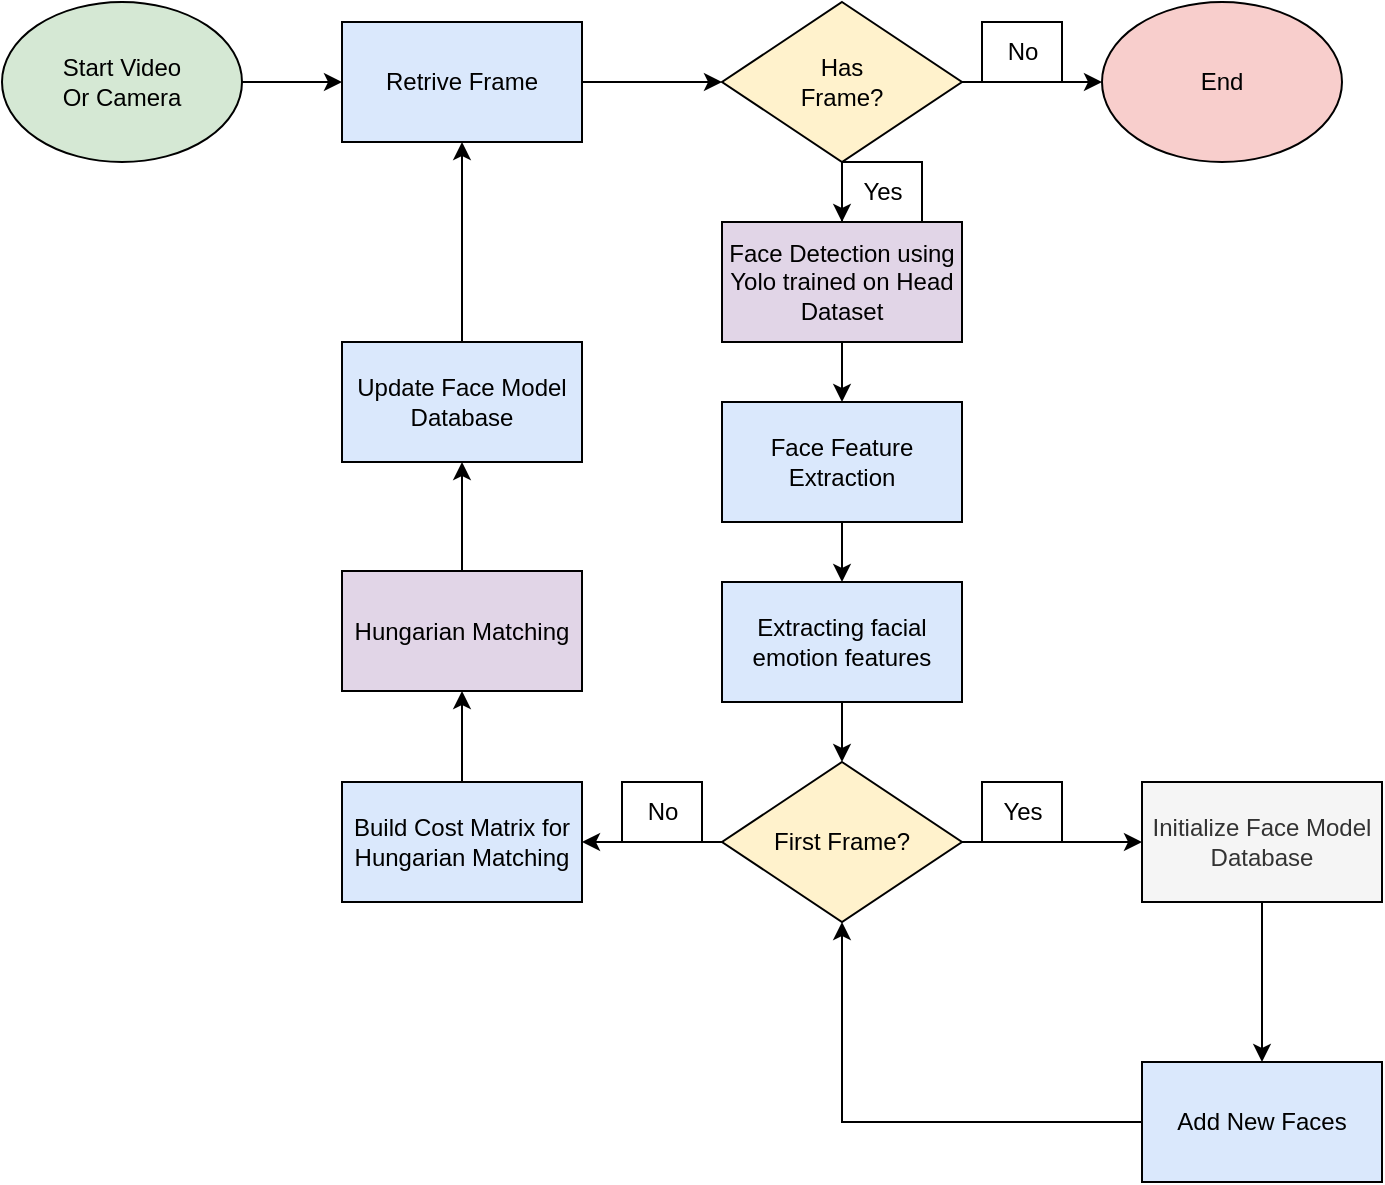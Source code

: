 <mxfile version="27.0.3" pages="4">
  <diagram name="Tracking method" id="fMOE4yF5TCbxFFfARxoB">
    <mxGraphModel dx="1509" dy="620" grid="1" gridSize="10" guides="1" tooltips="1" connect="1" arrows="1" fold="1" page="1" pageScale="1" pageWidth="827" pageHeight="1169" math="0" shadow="0">
      <root>
        <mxCell id="0" />
        <mxCell id="1" parent="0" />
        <mxCell id="2vRAZIA-9oJ0udHEbLze-5" style="edgeStyle=orthogonalEdgeStyle;rounded=0;orthogonalLoop=1;jettySize=auto;html=1;exitX=1;exitY=0.5;exitDx=0;exitDy=0;entryX=0;entryY=0.5;entryDx=0;entryDy=0;strokeColor=#000000;" parent="1" source="2vRAZIA-9oJ0udHEbLze-3" target="2vRAZIA-9oJ0udHEbLze-4" edge="1">
          <mxGeometry relative="1" as="geometry" />
        </mxCell>
        <mxCell id="2vRAZIA-9oJ0udHEbLze-3" value="Start Video&lt;div&gt;Or Camera&lt;/div&gt;" style="ellipse;whiteSpace=wrap;html=1;fillColor=#d5e8d4;strokeColor=#000000;" parent="1" vertex="1">
          <mxGeometry x="60" y="240" width="120" height="80" as="geometry" />
        </mxCell>
        <mxCell id="2vRAZIA-9oJ0udHEbLze-8" style="edgeStyle=orthogonalEdgeStyle;rounded=0;orthogonalLoop=1;jettySize=auto;html=1;exitX=1;exitY=0.5;exitDx=0;exitDy=0;entryX=0;entryY=0.5;entryDx=0;entryDy=0;strokeColor=#000000;" parent="1" source="2vRAZIA-9oJ0udHEbLze-4" target="2vRAZIA-9oJ0udHEbLze-6" edge="1">
          <mxGeometry relative="1" as="geometry" />
        </mxCell>
        <mxCell id="2vRAZIA-9oJ0udHEbLze-4" value="Retrive Frame" style="rounded=0;whiteSpace=wrap;html=1;fillColor=#dae8fc;strokeColor=#000000;" parent="1" vertex="1">
          <mxGeometry x="230" y="250" width="120" height="60" as="geometry" />
        </mxCell>
        <mxCell id="2vRAZIA-9oJ0udHEbLze-9" style="edgeStyle=orthogonalEdgeStyle;rounded=0;orthogonalLoop=1;jettySize=auto;html=1;exitX=1;exitY=0.5;exitDx=0;exitDy=0;entryX=0;entryY=0.5;entryDx=0;entryDy=0;strokeColor=#000000;" parent="1" source="2vRAZIA-9oJ0udHEbLze-6" target="2vRAZIA-9oJ0udHEbLze-7" edge="1">
          <mxGeometry relative="1" as="geometry" />
        </mxCell>
        <mxCell id="2vRAZIA-9oJ0udHEbLze-12" style="edgeStyle=orthogonalEdgeStyle;rounded=0;orthogonalLoop=1;jettySize=auto;html=1;exitX=0.5;exitY=1;exitDx=0;exitDy=0;entryX=0.5;entryY=0;entryDx=0;entryDy=0;strokeColor=#000000;" parent="1" source="2vRAZIA-9oJ0udHEbLze-6" target="2vRAZIA-9oJ0udHEbLze-11" edge="1">
          <mxGeometry relative="1" as="geometry" />
        </mxCell>
        <mxCell id="2vRAZIA-9oJ0udHEbLze-6" value="Has&lt;div&gt;Frame?&lt;/div&gt;" style="rhombus;whiteSpace=wrap;html=1;fillColor=#fff2cc;strokeColor=#000000;" parent="1" vertex="1">
          <mxGeometry x="420" y="240" width="120" height="80" as="geometry" />
        </mxCell>
        <mxCell id="2vRAZIA-9oJ0udHEbLze-7" value="End" style="ellipse;whiteSpace=wrap;html=1;fillColor=#f8cecc;strokeColor=#000000;" parent="1" vertex="1">
          <mxGeometry x="610" y="240" width="120" height="80" as="geometry" />
        </mxCell>
        <mxCell id="2vRAZIA-9oJ0udHEbLze-10" value="No" style="text;html=1;align=center;verticalAlign=middle;resizable=0;points=[];autosize=1;strokeColor=#000000;fillColor=none;" parent="1" vertex="1">
          <mxGeometry x="550" y="250" width="40" height="30" as="geometry" />
        </mxCell>
        <mxCell id="2vRAZIA-9oJ0udHEbLze-19" style="edgeStyle=orthogonalEdgeStyle;rounded=0;orthogonalLoop=1;jettySize=auto;html=1;exitX=0.5;exitY=1;exitDx=0;exitDy=0;entryX=0.5;entryY=0;entryDx=0;entryDy=0;strokeColor=#000000;" parent="1" source="2vRAZIA-9oJ0udHEbLze-11" target="2vRAZIA-9oJ0udHEbLze-16" edge="1">
          <mxGeometry relative="1" as="geometry" />
        </mxCell>
        <mxCell id="2vRAZIA-9oJ0udHEbLze-11" value="&lt;div&gt;Face Detection using&lt;/div&gt;&lt;div&gt;Yolo trained on Head&lt;/div&gt;&lt;div&gt;Dataset&lt;/div&gt;" style="rounded=0;whiteSpace=wrap;html=1;fillColor=#e1d5e7;strokeColor=#000000;" parent="1" vertex="1">
          <mxGeometry x="420" y="350" width="120" height="60" as="geometry" />
        </mxCell>
        <mxCell id="2vRAZIA-9oJ0udHEbLze-13" value="Yes" style="text;html=1;align=center;verticalAlign=middle;resizable=0;points=[];autosize=1;strokeColor=#000000;fillColor=none;" parent="1" vertex="1">
          <mxGeometry x="480" y="320" width="40" height="30" as="geometry" />
        </mxCell>
        <mxCell id="2vRAZIA-9oJ0udHEbLze-21" style="edgeStyle=orthogonalEdgeStyle;rounded=0;orthogonalLoop=1;jettySize=auto;html=1;exitX=0.5;exitY=1;exitDx=0;exitDy=0;entryX=0.5;entryY=0;entryDx=0;entryDy=0;strokeColor=#000000;" parent="1" source="2vRAZIA-9oJ0udHEbLze-14" target="2vRAZIA-9oJ0udHEbLze-15" edge="1">
          <mxGeometry relative="1" as="geometry" />
        </mxCell>
        <mxCell id="2vRAZIA-9oJ0udHEbLze-14" value="Extracting facial emotion features" style="rounded=0;whiteSpace=wrap;html=1;fillColor=#dae8fc;strokeColor=#000000;" parent="1" vertex="1">
          <mxGeometry x="420" y="530" width="120" height="60" as="geometry" />
        </mxCell>
        <mxCell id="2vRAZIA-9oJ0udHEbLze-22" style="edgeStyle=orthogonalEdgeStyle;rounded=0;orthogonalLoop=1;jettySize=auto;html=1;exitX=1;exitY=0.5;exitDx=0;exitDy=0;entryX=0;entryY=0.5;entryDx=0;entryDy=0;strokeColor=#000000;" parent="1" source="2vRAZIA-9oJ0udHEbLze-15" target="2vRAZIA-9oJ0udHEbLze-17" edge="1">
          <mxGeometry relative="1" as="geometry" />
        </mxCell>
        <mxCell id="2vRAZIA-9oJ0udHEbLze-30" style="edgeStyle=orthogonalEdgeStyle;rounded=0;orthogonalLoop=1;jettySize=auto;html=1;exitX=0;exitY=0.5;exitDx=0;exitDy=0;entryX=1;entryY=0.5;entryDx=0;entryDy=0;strokeColor=#000000;" parent="1" source="2vRAZIA-9oJ0udHEbLze-15" target="2vRAZIA-9oJ0udHEbLze-25" edge="1">
          <mxGeometry relative="1" as="geometry" />
        </mxCell>
        <mxCell id="2vRAZIA-9oJ0udHEbLze-15" value="First Frame?" style="rhombus;whiteSpace=wrap;html=1;fillColor=#fff2cc;strokeColor=#000000;" parent="1" vertex="1">
          <mxGeometry x="420" y="620" width="120" height="80" as="geometry" />
        </mxCell>
        <mxCell id="2vRAZIA-9oJ0udHEbLze-20" style="edgeStyle=orthogonalEdgeStyle;rounded=0;orthogonalLoop=1;jettySize=auto;html=1;exitX=0.5;exitY=1;exitDx=0;exitDy=0;entryX=0.5;entryY=0;entryDx=0;entryDy=0;strokeColor=#000000;" parent="1" source="2vRAZIA-9oJ0udHEbLze-16" target="2vRAZIA-9oJ0udHEbLze-14" edge="1">
          <mxGeometry relative="1" as="geometry" />
        </mxCell>
        <mxCell id="2vRAZIA-9oJ0udHEbLze-16" value="&lt;div&gt;Face Feature&lt;/div&gt;&lt;div&gt;Extraction&lt;/div&gt;" style="rounded=0;whiteSpace=wrap;html=1;fillColor=#dae8fc;strokeColor=#000000;" parent="1" vertex="1">
          <mxGeometry x="420" y="440" width="120" height="60" as="geometry" />
        </mxCell>
        <mxCell id="2vRAZIA-9oJ0udHEbLze-24" style="edgeStyle=orthogonalEdgeStyle;rounded=0;orthogonalLoop=1;jettySize=auto;html=1;exitX=0.5;exitY=1;exitDx=0;exitDy=0;entryX=0.5;entryY=0;entryDx=0;entryDy=0;strokeColor=#000000;" parent="1" source="2vRAZIA-9oJ0udHEbLze-17" target="2vRAZIA-9oJ0udHEbLze-18" edge="1">
          <mxGeometry relative="1" as="geometry" />
        </mxCell>
        <mxCell id="2vRAZIA-9oJ0udHEbLze-17" value="&lt;div&gt;Initialize Face Model&lt;/div&gt;&lt;div&gt;Database&lt;/div&gt;" style="rounded=0;whiteSpace=wrap;html=1;fillColor=#f5f5f5;fontColor=#333333;strokeColor=#000000;" parent="1" vertex="1">
          <mxGeometry x="630" y="630" width="120" height="60" as="geometry" />
        </mxCell>
        <mxCell id="2vRAZIA-9oJ0udHEbLze-23" style="edgeStyle=orthogonalEdgeStyle;rounded=0;orthogonalLoop=1;jettySize=auto;html=1;exitX=0;exitY=0.5;exitDx=0;exitDy=0;entryX=0.5;entryY=1;entryDx=0;entryDy=0;strokeColor=#000000;" parent="1" source="2vRAZIA-9oJ0udHEbLze-18" target="2vRAZIA-9oJ0udHEbLze-15" edge="1">
          <mxGeometry relative="1" as="geometry" />
        </mxCell>
        <mxCell id="2vRAZIA-9oJ0udHEbLze-18" value="&lt;div&gt;Add New Faces&lt;/div&gt;" style="rounded=0;whiteSpace=wrap;html=1;fillColor=#dae8fc;strokeColor=#000000;" parent="1" vertex="1">
          <mxGeometry x="630" y="770" width="120" height="60" as="geometry" />
        </mxCell>
        <mxCell id="2vRAZIA-9oJ0udHEbLze-28" style="edgeStyle=orthogonalEdgeStyle;rounded=0;orthogonalLoop=1;jettySize=auto;html=1;exitX=0.5;exitY=0;exitDx=0;exitDy=0;entryX=0.5;entryY=1;entryDx=0;entryDy=0;strokeColor=#000000;" parent="1" source="2vRAZIA-9oJ0udHEbLze-25" target="2vRAZIA-9oJ0udHEbLze-26" edge="1">
          <mxGeometry relative="1" as="geometry" />
        </mxCell>
        <mxCell id="2vRAZIA-9oJ0udHEbLze-25" value="&lt;div&gt;Build Cost Matrix for&lt;/div&gt;&lt;div&gt;Hungarian Matching&lt;/div&gt;" style="rounded=0;whiteSpace=wrap;html=1;fillColor=#dae8fc;strokeColor=#000000;" parent="1" vertex="1">
          <mxGeometry x="230" y="630" width="120" height="60" as="geometry" />
        </mxCell>
        <mxCell id="2vRAZIA-9oJ0udHEbLze-29" style="edgeStyle=orthogonalEdgeStyle;rounded=0;orthogonalLoop=1;jettySize=auto;html=1;exitX=0.5;exitY=0;exitDx=0;exitDy=0;entryX=0.5;entryY=1;entryDx=0;entryDy=0;strokeColor=#000000;" parent="1" source="2vRAZIA-9oJ0udHEbLze-26" target="2vRAZIA-9oJ0udHEbLze-27" edge="1">
          <mxGeometry relative="1" as="geometry" />
        </mxCell>
        <mxCell id="2vRAZIA-9oJ0udHEbLze-26" value="Hungarian Matching" style="rounded=0;whiteSpace=wrap;html=1;fillColor=#e1d5e7;strokeColor=#000000;" parent="1" vertex="1">
          <mxGeometry x="230" y="524.5" width="120" height="60" as="geometry" />
        </mxCell>
        <mxCell id="2vRAZIA-9oJ0udHEbLze-31" style="edgeStyle=orthogonalEdgeStyle;rounded=0;orthogonalLoop=1;jettySize=auto;html=1;exitX=0.5;exitY=0;exitDx=0;exitDy=0;entryX=0.5;entryY=1;entryDx=0;entryDy=0;strokeColor=#000000;" parent="1" source="2vRAZIA-9oJ0udHEbLze-27" target="2vRAZIA-9oJ0udHEbLze-4" edge="1">
          <mxGeometry relative="1" as="geometry" />
        </mxCell>
        <mxCell id="2vRAZIA-9oJ0udHEbLze-27" value="&lt;div&gt;Update Face Model&lt;/div&gt;&lt;div&gt;Database&lt;/div&gt;" style="rounded=0;whiteSpace=wrap;html=1;fillColor=#dae8fc;strokeColor=#000000;" parent="1" vertex="1">
          <mxGeometry x="230" y="410" width="120" height="60" as="geometry" />
        </mxCell>
        <mxCell id="2vRAZIA-9oJ0udHEbLze-32" value="Yes" style="text;html=1;align=center;verticalAlign=middle;resizable=0;points=[];autosize=1;strokeColor=#000000;fillColor=none;" parent="1" vertex="1">
          <mxGeometry x="550" y="630" width="40" height="30" as="geometry" />
        </mxCell>
        <mxCell id="2vRAZIA-9oJ0udHEbLze-33" value="No" style="text;html=1;align=center;verticalAlign=middle;resizable=0;points=[];autosize=1;strokeColor=#000000;fillColor=none;" parent="1" vertex="1">
          <mxGeometry x="370" y="630" width="40" height="30" as="geometry" />
        </mxCell>
      </root>
    </mxGraphModel>
  </diagram>
  <diagram id="rquVxlg-0dGaeEjjlSDD" name="Trang-2">
    <mxGraphModel dx="1434" dy="772" grid="1" gridSize="10" guides="1" tooltips="1" connect="1" arrows="1" fold="1" page="1" pageScale="1" pageWidth="827" pageHeight="1169" math="0" shadow="0">
      <root>
        <mxCell id="0" />
        <mxCell id="1" parent="0" />
        <mxCell id="nCiJNwyxk_Q63vzlNEIB-5" style="edgeStyle=orthogonalEdgeStyle;rounded=0;orthogonalLoop=1;jettySize=auto;html=1;exitX=0.5;exitY=1;exitDx=0;exitDy=0;entryX=0.5;entryY=0;entryDx=0;entryDy=0;" edge="1" parent="1" source="jA-gIKUSgGRt890ZhgJu-1" target="nCiJNwyxk_Q63vzlNEIB-1">
          <mxGeometry relative="1" as="geometry" />
        </mxCell>
        <mxCell id="jA-gIKUSgGRt890ZhgJu-1" value="Đọc ảnh có sẵn hoặc từ camera" style="rounded=1;whiteSpace=wrap;html=1;" vertex="1" parent="1">
          <mxGeometry x="90" y="200" width="120" height="60" as="geometry" />
        </mxCell>
        <mxCell id="nCiJNwyxk_Q63vzlNEIB-7" style="edgeStyle=orthogonalEdgeStyle;rounded=0;orthogonalLoop=1;jettySize=auto;html=1;exitX=0.5;exitY=1;exitDx=0;exitDy=0;entryX=0.5;entryY=0;entryDx=0;entryDy=0;" edge="1" parent="1" source="nCiJNwyxk_Q63vzlNEIB-1" target="nCiJNwyxk_Q63vzlNEIB-2">
          <mxGeometry relative="1" as="geometry" />
        </mxCell>
        <mxCell id="nCiJNwyxk_Q63vzlNEIB-1" value="&lt;div&gt;Các điểm trên&lt;/div&gt;&lt;div&gt;Skeleton&lt;/div&gt;" style="rounded=1;whiteSpace=wrap;html=1;" vertex="1" parent="1">
          <mxGeometry x="90" y="300" width="120" height="60" as="geometry" />
        </mxCell>
        <mxCell id="nCiJNwyxk_Q63vzlNEIB-8" style="edgeStyle=orthogonalEdgeStyle;rounded=0;orthogonalLoop=1;jettySize=auto;html=1;exitX=0.5;exitY=1;exitDx=0;exitDy=0;entryX=0.5;entryY=0;entryDx=0;entryDy=0;" edge="1" parent="1" source="nCiJNwyxk_Q63vzlNEIB-2" target="nCiJNwyxk_Q63vzlNEIB-3">
          <mxGeometry relative="1" as="geometry" />
        </mxCell>
        <mxCell id="nCiJNwyxk_Q63vzlNEIB-2" value="&lt;div&gt;&lt;div&gt;Lưu thông số các&lt;/div&gt;&lt;div&gt;điểm vào file csv&lt;/div&gt;&lt;/div&gt;" style="rounded=1;whiteSpace=wrap;html=1;" vertex="1" parent="1">
          <mxGeometry x="90" y="400" width="120" height="60" as="geometry" />
        </mxCell>
        <mxCell id="nCiJNwyxk_Q63vzlNEIB-9" style="edgeStyle=orthogonalEdgeStyle;rounded=0;orthogonalLoop=1;jettySize=auto;html=1;exitX=0.5;exitY=1;exitDx=0;exitDy=0;entryX=0.5;entryY=0;entryDx=0;entryDy=0;" edge="1" parent="1" source="nCiJNwyxk_Q63vzlNEIB-3" target="nCiJNwyxk_Q63vzlNEIB-4">
          <mxGeometry relative="1" as="geometry" />
        </mxCell>
        <mxCell id="nCiJNwyxk_Q63vzlNEIB-3" value="&lt;div&gt;Tạo dữ liệu/model&lt;/div&gt;&lt;div&gt;LSTM&lt;/div&gt;" style="rounded=1;whiteSpace=wrap;html=1;" vertex="1" parent="1">
          <mxGeometry x="90" y="500" width="120" height="60" as="geometry" />
        </mxCell>
        <mxCell id="nCiJNwyxk_Q63vzlNEIB-4" value="Train và lưu model" style="rounded=1;whiteSpace=wrap;html=1;" vertex="1" parent="1">
          <mxGeometry x="90" y="600" width="120" height="60" as="geometry" />
        </mxCell>
        <mxCell id="nCiJNwyxk_Q63vzlNEIB-10" style="edgeStyle=orthogonalEdgeStyle;rounded=0;orthogonalLoop=1;jettySize=auto;html=1;exitX=0.5;exitY=1;exitDx=0;exitDy=0;entryX=0.5;entryY=0;entryDx=0;entryDy=0;" edge="1" parent="1" source="nCiJNwyxk_Q63vzlNEIB-11" target="nCiJNwyxk_Q63vzlNEIB-13">
          <mxGeometry relative="1" as="geometry" />
        </mxCell>
        <mxCell id="nCiJNwyxk_Q63vzlNEIB-11" value="Đọc ảnh có sẵn hoặc từ camera" style="rounded=1;whiteSpace=wrap;html=1;" vertex="1" parent="1">
          <mxGeometry x="350" y="200" width="120" height="60" as="geometry" />
        </mxCell>
        <mxCell id="nCiJNwyxk_Q63vzlNEIB-12" style="edgeStyle=orthogonalEdgeStyle;rounded=0;orthogonalLoop=1;jettySize=auto;html=1;exitX=0.5;exitY=1;exitDx=0;exitDy=0;entryX=0.5;entryY=0;entryDx=0;entryDy=0;" edge="1" parent="1" source="nCiJNwyxk_Q63vzlNEIB-13" target="nCiJNwyxk_Q63vzlNEIB-15">
          <mxGeometry relative="1" as="geometry" />
        </mxCell>
        <mxCell id="nCiJNwyxk_Q63vzlNEIB-13" value="&lt;div&gt;Các điểm trên&lt;/div&gt;&lt;div&gt;Skeleton&lt;/div&gt;" style="rounded=1;whiteSpace=wrap;html=1;" vertex="1" parent="1">
          <mxGeometry x="350" y="300" width="120" height="60" as="geometry" />
        </mxCell>
        <mxCell id="nCiJNwyxk_Q63vzlNEIB-14" style="edgeStyle=orthogonalEdgeStyle;rounded=0;orthogonalLoop=1;jettySize=auto;html=1;exitX=0.5;exitY=1;exitDx=0;exitDy=0;entryX=0.5;entryY=0;entryDx=0;entryDy=0;" edge="1" parent="1" source="nCiJNwyxk_Q63vzlNEIB-15" target="nCiJNwyxk_Q63vzlNEIB-17">
          <mxGeometry relative="1" as="geometry" />
        </mxCell>
        <mxCell id="nCiJNwyxk_Q63vzlNEIB-15" value="&lt;div&gt;&lt;div&gt;&lt;div&gt;Đưa các điểm vào&lt;/div&gt;&lt;div&gt;list&lt;/div&gt;&lt;/div&gt;&lt;/div&gt;" style="rounded=1;whiteSpace=wrap;html=1;" vertex="1" parent="1">
          <mxGeometry x="350" y="400" width="120" height="60" as="geometry" />
        </mxCell>
        <mxCell id="nCiJNwyxk_Q63vzlNEIB-16" style="edgeStyle=orthogonalEdgeStyle;rounded=0;orthogonalLoop=1;jettySize=auto;html=1;exitX=0.5;exitY=1;exitDx=0;exitDy=0;entryX=0.5;entryY=0;entryDx=0;entryDy=0;" edge="1" parent="1" source="nCiJNwyxk_Q63vzlNEIB-17" target="nCiJNwyxk_Q63vzlNEIB-18">
          <mxGeometry relative="1" as="geometry" />
        </mxCell>
        <mxCell id="nCiJNwyxk_Q63vzlNEIB-17" value="&lt;div&gt;&lt;div&gt;Đưa qua model để&lt;/div&gt;&lt;div&gt;nhận diện&lt;/div&gt;&lt;/div&gt;" style="rounded=1;whiteSpace=wrap;html=1;" vertex="1" parent="1">
          <mxGeometry x="350" y="500" width="120" height="60" as="geometry" />
        </mxCell>
        <mxCell id="nCiJNwyxk_Q63vzlNEIB-18" value="&lt;div&gt;Hiển thị lên màn&lt;/div&gt;&lt;div&gt;hình&lt;/div&gt;" style="rounded=1;whiteSpace=wrap;html=1;" vertex="1" parent="1">
          <mxGeometry x="350" y="600" width="120" height="60" as="geometry" />
        </mxCell>
      </root>
    </mxGraphModel>
  </diagram>
  <diagram id="4ZErqu1LMxvkUqzm-XxP" name="Trang-3">
    <mxGraphModel dx="1428" dy="777" grid="1" gridSize="10" guides="1" tooltips="1" connect="1" arrows="1" fold="1" page="1" pageScale="1" pageWidth="827" pageHeight="1169" math="0" shadow="0">
      <root>
        <mxCell id="0" />
        <mxCell id="1" parent="0" />
        <mxCell id="qkNv5t8iWUQ12N_8rRjx-6" style="edgeStyle=orthogonalEdgeStyle;rounded=0;orthogonalLoop=1;jettySize=auto;html=1;exitX=1;exitY=0.5;exitDx=0;exitDy=0;entryX=0;entryY=0.5;entryDx=0;entryDy=0;" edge="1" parent="1" source="qkNv5t8iWUQ12N_8rRjx-1" target="qkNv5t8iWUQ12N_8rRjx-2">
          <mxGeometry relative="1" as="geometry" />
        </mxCell>
        <mxCell id="qkNv5t8iWUQ12N_8rRjx-1" value="Dự đoán track" style="rounded=1;whiteSpace=wrap;html=1;fillColor=#ffe6cc;strokeColor=#d79b00;" vertex="1" parent="1">
          <mxGeometry x="200" y="60" width="120" height="60" as="geometry" />
        </mxCell>
        <mxCell id="qkNv5t8iWUQ12N_8rRjx-7" style="edgeStyle=orthogonalEdgeStyle;rounded=0;orthogonalLoop=1;jettySize=auto;html=1;exitX=1;exitY=0.5;exitDx=0;exitDy=0;entryX=0;entryY=0.5;entryDx=0;entryDy=0;" edge="1" parent="1" source="qkNv5t8iWUQ12N_8rRjx-2" target="qkNv5t8iWUQ12N_8rRjx-3">
          <mxGeometry relative="1" as="geometry" />
        </mxCell>
        <mxCell id="qkNv5t8iWUQ12N_8rRjx-2" value="Tính toán ma trận IOU" style="rounded=1;whiteSpace=wrap;html=1;fillColor=#fff2cc;strokeColor=#d6b656;" vertex="1" parent="1">
          <mxGeometry x="360" y="60" width="120" height="60" as="geometry" />
        </mxCell>
        <mxCell id="qkNv5t8iWUQ12N_8rRjx-8" style="edgeStyle=orthogonalEdgeStyle;rounded=0;orthogonalLoop=1;jettySize=auto;html=1;exitX=1;exitY=0.5;exitDx=0;exitDy=0;entryX=0;entryY=0.5;entryDx=0;entryDy=0;" edge="1" parent="1" source="qkNv5t8iWUQ12N_8rRjx-3" target="qkNv5t8iWUQ12N_8rRjx-4">
          <mxGeometry relative="1" as="geometry" />
        </mxCell>
        <mxCell id="qkNv5t8iWUQ12N_8rRjx-3" value="Ghép cặp bằng Hungarian Algorithm" style="rounded=1;whiteSpace=wrap;html=1;fillColor=#f8cecc;strokeColor=#b85450;" vertex="1" parent="1">
          <mxGeometry x="520" y="60" width="120" height="60" as="geometry" />
        </mxCell>
        <mxCell id="qkNv5t8iWUQ12N_8rRjx-9" style="edgeStyle=orthogonalEdgeStyle;rounded=0;orthogonalLoop=1;jettySize=auto;html=1;exitX=1;exitY=0.5;exitDx=0;exitDy=0;entryX=0;entryY=0.5;entryDx=0;entryDy=0;" edge="1" parent="1" source="qkNv5t8iWUQ12N_8rRjx-4" target="qkNv5t8iWUQ12N_8rRjx-5">
          <mxGeometry relative="1" as="geometry" />
        </mxCell>
        <mxCell id="qkNv5t8iWUQ12N_8rRjx-4" value="Phân loại các trường họp" style="rounded=1;whiteSpace=wrap;html=1;fillColor=#e1d5e7;strokeColor=#9673a6;" vertex="1" parent="1">
          <mxGeometry x="680" y="60" width="120" height="60" as="geometry" />
        </mxCell>
        <mxCell id="qkNv5t8iWUQ12N_8rRjx-5" value="Cập nhật track" style="rounded=1;whiteSpace=wrap;html=1;fillColor=#dae8fc;strokeColor=#6c8ebf;" vertex="1" parent="1">
          <mxGeometry x="840" y="60" width="120" height="60" as="geometry" />
        </mxCell>
      </root>
    </mxGraphModel>
  </diagram>
  <diagram id="K2hmMW1t90WVXn43VkOe" name="Trang-4">
    <mxGraphModel dx="1426" dy="777" grid="1" gridSize="10" guides="1" tooltips="1" connect="1" arrows="1" fold="1" page="1" pageScale="1" pageWidth="827" pageHeight="1169" math="0" shadow="0">
      <root>
        <mxCell id="0" />
        <mxCell id="1" parent="0" />
        <mxCell id="F_NWl9DXvLT37LH4IY2j-1" value="&lt;p class=&quot;MsoNormal&quot;&gt;&lt;span class=&quot;VerbatimChar&quot;&gt;&lt;span style=&quot;font-size:11.0pt;&#xa;mso-bidi-font-size:12.0pt&quot;&gt;Input Image → [Conv + ReLU + Pool]*N → Flatten →&#xa;[Dense + ReLU]*M → Dense + Softmax → Prediction&lt;/span&gt;&lt;/span&gt;&lt;/p&gt;" style="text;whiteSpace=wrap;html=1;" vertex="1" parent="1">
          <mxGeometry x="110" y="110" width="380" height="80" as="geometry" />
        </mxCell>
      </root>
    </mxGraphModel>
  </diagram>
</mxfile>
